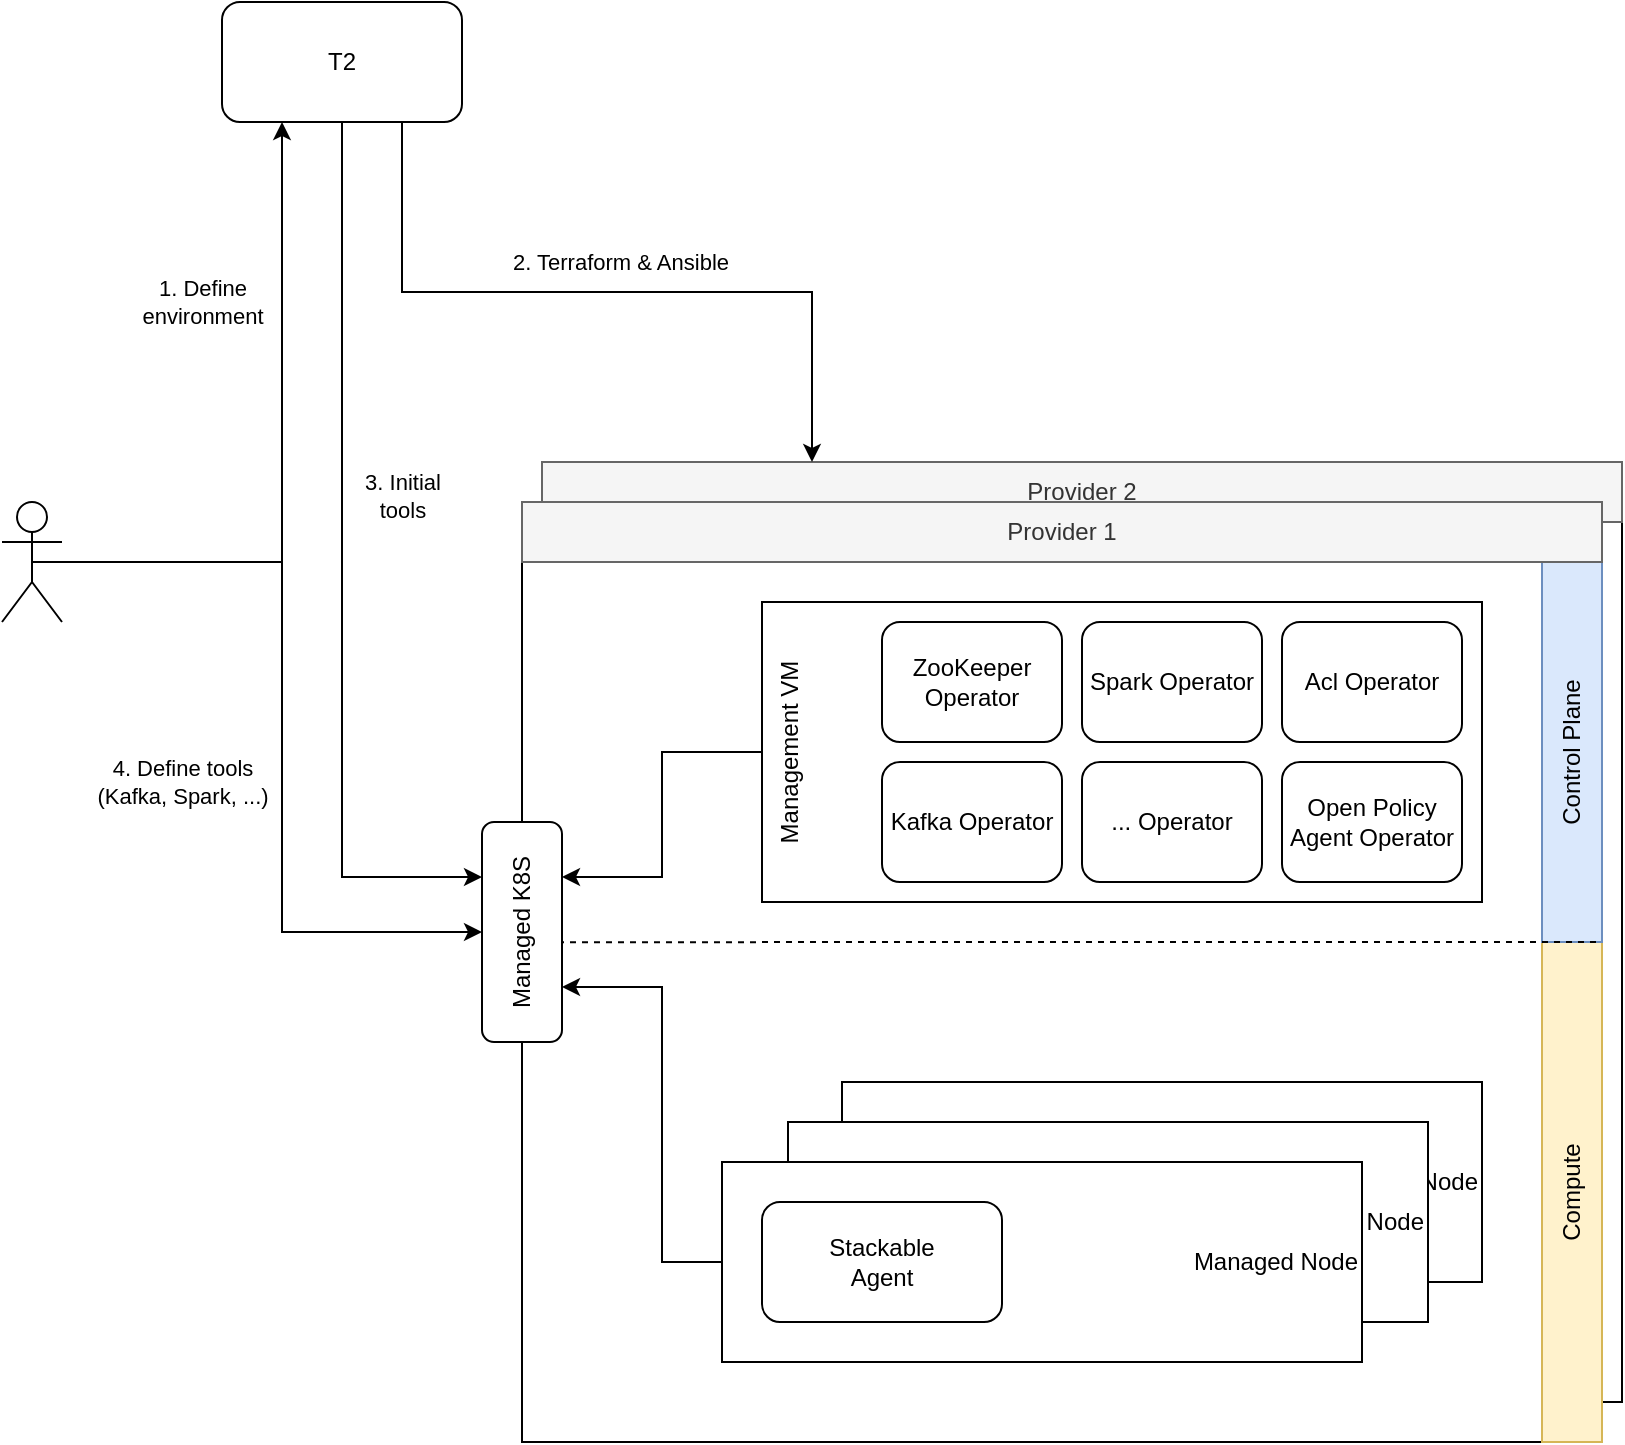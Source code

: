 <mxfile version="14.5.1" type="device"><diagram id="X_P8lkvNOv_HdyECuRjf" name="Page-1"><mxGraphModel dx="1591" dy="1329" grid="1" gridSize="10" guides="1" tooltips="1" connect="1" arrows="1" fold="1" page="1" pageScale="1" pageWidth="850" pageHeight="1100" math="0" shadow="0"><root><mxCell id="0"/><mxCell id="1" parent="0"/><mxCell id="M-vyDZLPa_Ammc865A_b-59" value="" style="rounded=0;whiteSpace=wrap;html=1;" vertex="1" parent="1"><mxGeometry x="310" y="580" width="540" height="440" as="geometry"/></mxCell><mxCell id="M-vyDZLPa_Ammc865A_b-60" value="Provider 2" style="rounded=0;whiteSpace=wrap;html=1;fillColor=#f5f5f5;strokeColor=#666666;fontColor=#333333;" vertex="1" parent="1"><mxGeometry x="310" y="550" width="540" height="30" as="geometry"/></mxCell><mxCell id="M-vyDZLPa_Ammc865A_b-37" value="" style="rounded=0;whiteSpace=wrap;html=1;" vertex="1" parent="1"><mxGeometry x="300" y="600" width="540" height="440" as="geometry"/></mxCell><mxCell id="M-vyDZLPa_Ammc865A_b-11" value="" style="group" vertex="1" connectable="0" parent="1"><mxGeometry x="400" y="900" width="350" height="100" as="geometry"/></mxCell><mxCell id="M-vyDZLPa_Ammc865A_b-12" value="" style="group" vertex="1" connectable="0" parent="M-vyDZLPa_Ammc865A_b-11"><mxGeometry x="30" y="-20" width="330" height="100" as="geometry"/></mxCell><mxCell id="M-vyDZLPa_Ammc865A_b-13" value="" style="group" vertex="1" connectable="0" parent="M-vyDZLPa_Ammc865A_b-12"><mxGeometry x="30" y="-20" width="320" height="100" as="geometry"/></mxCell><mxCell id="M-vyDZLPa_Ammc865A_b-9" value="&lt;blockquote style=&quot;margin: 0 0 0 40px ; border: none ; padding: 0px&quot;&gt;Managed Node&lt;/blockquote&gt;" style="rounded=0;whiteSpace=wrap;html=1;align=right;" vertex="1" parent="M-vyDZLPa_Ammc865A_b-13"><mxGeometry width="320" height="100" as="geometry"/></mxCell><mxCell id="M-vyDZLPa_Ammc865A_b-10" value="Stackable&lt;br&gt;Agent" style="rounded=1;whiteSpace=wrap;html=1;" vertex="1" parent="M-vyDZLPa_Ammc865A_b-13"><mxGeometry x="20" y="20" width="120" height="60" as="geometry"/></mxCell><mxCell id="M-vyDZLPa_Ammc865A_b-5" value="&lt;blockquote style=&quot;margin: 0 0 0 40px ; border: none ; padding: 0px&quot;&gt;Managed Node&lt;/blockquote&gt;" style="rounded=0;whiteSpace=wrap;html=1;align=right;" vertex="1" parent="M-vyDZLPa_Ammc865A_b-12"><mxGeometry x="3" width="320" height="100" as="geometry"/></mxCell><mxCell id="M-vyDZLPa_Ammc865A_b-6" value="Stackable&lt;br&gt;Agent" style="rounded=1;whiteSpace=wrap;html=1;" vertex="1" parent="M-vyDZLPa_Ammc865A_b-12"><mxGeometry x="20" y="20" width="120" height="60" as="geometry"/></mxCell><mxCell id="M-vyDZLPa_Ammc865A_b-3" value="&lt;blockquote style=&quot;margin: 0 0 0 40px ; border: none ; padding: 0px&quot;&gt;Managed Node&lt;/blockquote&gt;" style="rounded=0;whiteSpace=wrap;html=1;align=right;" vertex="1" parent="M-vyDZLPa_Ammc865A_b-11"><mxGeometry width="320" height="100" as="geometry"/></mxCell><mxCell id="M-vyDZLPa_Ammc865A_b-4" value="Stackable&lt;br&gt;Agent" style="rounded=1;whiteSpace=wrap;html=1;" vertex="1" parent="M-vyDZLPa_Ammc865A_b-11"><mxGeometry x="20" y="20" width="120" height="60" as="geometry"/></mxCell><mxCell id="M-vyDZLPa_Ammc865A_b-15" value="" style="edgeStyle=orthogonalEdgeStyle;rounded=0;orthogonalLoop=1;jettySize=auto;html=1;entryX=0.25;entryY=1;entryDx=0;entryDy=0;" edge="1" parent="1" source="M-vyDZLPa_Ammc865A_b-14" target="M-vyDZLPa_Ammc865A_b-33"><mxGeometry relative="1" as="geometry"><mxPoint x="240" y="530" as="targetPoint"/></mxGeometry></mxCell><mxCell id="M-vyDZLPa_Ammc865A_b-51" value="1. Define&lt;br&gt;environment" style="edgeLabel;html=1;align=center;verticalAlign=middle;resizable=0;points=[];" vertex="1" connectable="0" parent="M-vyDZLPa_Ammc865A_b-15"><mxGeometry x="0.459" relative="1" as="geometry"><mxPoint x="-40" as="offset"/></mxGeometry></mxCell><mxCell id="M-vyDZLPa_Ammc865A_b-54" style="edgeStyle=orthogonalEdgeStyle;rounded=0;orthogonalLoop=1;jettySize=auto;html=1;exitX=0.5;exitY=0.5;exitDx=0;exitDy=0;exitPerimeter=0;entryX=0;entryY=0.5;entryDx=0;entryDy=0;" edge="1" parent="1" source="M-vyDZLPa_Ammc865A_b-14" target="M-vyDZLPa_Ammc865A_b-47"><mxGeometry relative="1" as="geometry"><Array as="points"><mxPoint x="180" y="600"/><mxPoint x="180" y="785"/></Array></mxGeometry></mxCell><mxCell id="M-vyDZLPa_Ammc865A_b-55" value="4. Define tools&lt;br&gt;(Kafka, Spark, ...)" style="edgeLabel;html=1;align=center;verticalAlign=middle;resizable=0;points=[];" vertex="1" connectable="0" parent="M-vyDZLPa_Ammc865A_b-54"><mxGeometry x="0.351" y="-2" relative="1" as="geometry"><mxPoint x="-48" y="-42" as="offset"/></mxGeometry></mxCell><mxCell id="M-vyDZLPa_Ammc865A_b-14" value="" style="shape=umlActor;verticalLabelPosition=bottom;verticalAlign=top;html=1;outlineConnect=0;" vertex="1" parent="1"><mxGeometry x="40" y="570" width="30" height="60" as="geometry"/></mxCell><mxCell id="M-vyDZLPa_Ammc865A_b-17" value="" style="edgeStyle=orthogonalEdgeStyle;rounded=0;orthogonalLoop=1;jettySize=auto;html=1;entryX=1;entryY=0.75;entryDx=0;entryDy=0;" edge="1" parent="1" source="M-vyDZLPa_Ammc865A_b-3" target="M-vyDZLPa_Ammc865A_b-47"><mxGeometry relative="1" as="geometry"><mxPoint x="280" y="570" as="targetPoint"/><Array as="points"><mxPoint x="370" y="950"/><mxPoint x="370" y="813"/></Array></mxGeometry></mxCell><mxCell id="M-vyDZLPa_Ammc865A_b-52" style="edgeStyle=orthogonalEdgeStyle;rounded=0;orthogonalLoop=1;jettySize=auto;html=1;exitX=0.75;exitY=1;exitDx=0;exitDy=0;entryX=0.25;entryY=0;entryDx=0;entryDy=0;" edge="1" parent="1" source="M-vyDZLPa_Ammc865A_b-33" target="M-vyDZLPa_Ammc865A_b-60"><mxGeometry relative="1" as="geometry"/></mxCell><mxCell id="M-vyDZLPa_Ammc865A_b-53" value="2. Terraform &amp;amp; Ansible" style="edgeLabel;html=1;align=center;verticalAlign=middle;resizable=0;points=[];" vertex="1" connectable="0" parent="M-vyDZLPa_Ammc865A_b-52"><mxGeometry x="0.136" y="1" relative="1" as="geometry"><mxPoint x="-19" y="-14" as="offset"/></mxGeometry></mxCell><mxCell id="M-vyDZLPa_Ammc865A_b-56" value="3. Initial&lt;br&gt;tools" style="edgeStyle=orthogonalEdgeStyle;rounded=0;orthogonalLoop=1;jettySize=auto;html=1;exitX=0.5;exitY=1;exitDx=0;exitDy=0;entryX=0;entryY=0.25;entryDx=0;entryDy=0;" edge="1" parent="1" source="M-vyDZLPa_Ammc865A_b-33" target="M-vyDZLPa_Ammc865A_b-47"><mxGeometry x="-0.166" y="30" relative="1" as="geometry"><mxPoint as="offset"/></mxGeometry></mxCell><mxCell id="M-vyDZLPa_Ammc865A_b-33" value="T2" style="rounded=1;whiteSpace=wrap;html=1;" vertex="1" parent="1"><mxGeometry x="150" y="320" width="120" height="60" as="geometry"/></mxCell><mxCell id="M-vyDZLPa_Ammc865A_b-40" value="Compute" style="rounded=0;whiteSpace=wrap;html=1;horizontal=0;fillColor=#fff2cc;strokeColor=#d6b656;" vertex="1" parent="1"><mxGeometry x="810" y="790" width="30" height="250" as="geometry"/></mxCell><mxCell id="M-vyDZLPa_Ammc865A_b-41" value="Control Plane" style="rounded=0;whiteSpace=wrap;html=1;horizontal=0;fillColor=#dae8fc;strokeColor=#6c8ebf;" vertex="1" parent="1"><mxGeometry x="810" y="600" width="30" height="190" as="geometry"/></mxCell><mxCell id="M-vyDZLPa_Ammc865A_b-43" value="" style="endArrow=none;dashed=1;html=1;entryX=1;entryY=1;entryDx=0;entryDy=0;exitX=0;exitY=0.432;exitDx=0;exitDy=0;exitPerimeter=0;" edge="1" parent="1" source="M-vyDZLPa_Ammc865A_b-37" target="M-vyDZLPa_Ammc865A_b-41"><mxGeometry width="50" height="50" relative="1" as="geometry"><mxPoint x="660" y="840" as="sourcePoint"/><mxPoint x="710" y="790" as="targetPoint"/></mxGeometry></mxCell><mxCell id="M-vyDZLPa_Ammc865A_b-46" value="Provider 1" style="rounded=0;whiteSpace=wrap;html=1;fillColor=#f5f5f5;strokeColor=#666666;fontColor=#333333;" vertex="1" parent="1"><mxGeometry x="300" y="570" width="540" height="30" as="geometry"/></mxCell><mxCell id="M-vyDZLPa_Ammc865A_b-47" value="Managed K8S" style="rounded=1;whiteSpace=wrap;html=1;verticalAlign=middle;horizontal=0;" vertex="1" parent="1"><mxGeometry x="280" y="730" width="40" height="110" as="geometry"/></mxCell><mxCell id="M-vyDZLPa_Ammc865A_b-49" value="" style="group;" vertex="1" connectable="0" parent="1"><mxGeometry x="420" y="620" width="360" height="150" as="geometry"/></mxCell><mxCell id="M-vyDZLPa_Ammc865A_b-48" value="Management VM" style="rounded=0;whiteSpace=wrap;html=1;horizontal=0;align=center;verticalAlign=top;" vertex="1" parent="M-vyDZLPa_Ammc865A_b-49"><mxGeometry width="360" height="150" as="geometry"/></mxCell><mxCell id="M-vyDZLPa_Ammc865A_b-23" value="Kafka Operator" style="rounded=1;whiteSpace=wrap;html=1;" vertex="1" parent="M-vyDZLPa_Ammc865A_b-49"><mxGeometry x="60" y="80" width="90" height="60" as="geometry"/></mxCell><mxCell id="M-vyDZLPa_Ammc865A_b-24" value="ZooKeeper Operator" style="rounded=1;whiteSpace=wrap;html=1;" vertex="1" parent="M-vyDZLPa_Ammc865A_b-49"><mxGeometry x="60" y="10" width="90" height="60" as="geometry"/></mxCell><mxCell id="M-vyDZLPa_Ammc865A_b-25" value="Spark Operator" style="rounded=1;whiteSpace=wrap;html=1;" vertex="1" parent="M-vyDZLPa_Ammc865A_b-49"><mxGeometry x="160" y="10" width="90" height="60" as="geometry"/></mxCell><mxCell id="M-vyDZLPa_Ammc865A_b-26" value="... Operator" style="rounded=1;whiteSpace=wrap;html=1;" vertex="1" parent="M-vyDZLPa_Ammc865A_b-49"><mxGeometry x="160" y="80" width="90" height="60" as="geometry"/></mxCell><mxCell id="M-vyDZLPa_Ammc865A_b-44" value="Acl Operator" style="rounded=1;whiteSpace=wrap;html=1;" vertex="1" parent="M-vyDZLPa_Ammc865A_b-49"><mxGeometry x="260" y="10" width="90" height="60" as="geometry"/></mxCell><mxCell id="M-vyDZLPa_Ammc865A_b-45" value="Open Policy Agent Operator" style="rounded=1;whiteSpace=wrap;html=1;" vertex="1" parent="M-vyDZLPa_Ammc865A_b-49"><mxGeometry x="260" y="80" width="90" height="60" as="geometry"/></mxCell><mxCell id="M-vyDZLPa_Ammc865A_b-50" style="edgeStyle=orthogonalEdgeStyle;rounded=0;orthogonalLoop=1;jettySize=auto;html=1;exitX=0;exitY=0.5;exitDx=0;exitDy=0;entryX=1;entryY=0.25;entryDx=0;entryDy=0;" edge="1" parent="1" source="M-vyDZLPa_Ammc865A_b-48" target="M-vyDZLPa_Ammc865A_b-47"><mxGeometry relative="1" as="geometry"/></mxCell></root></mxGraphModel></diagram></mxfile>